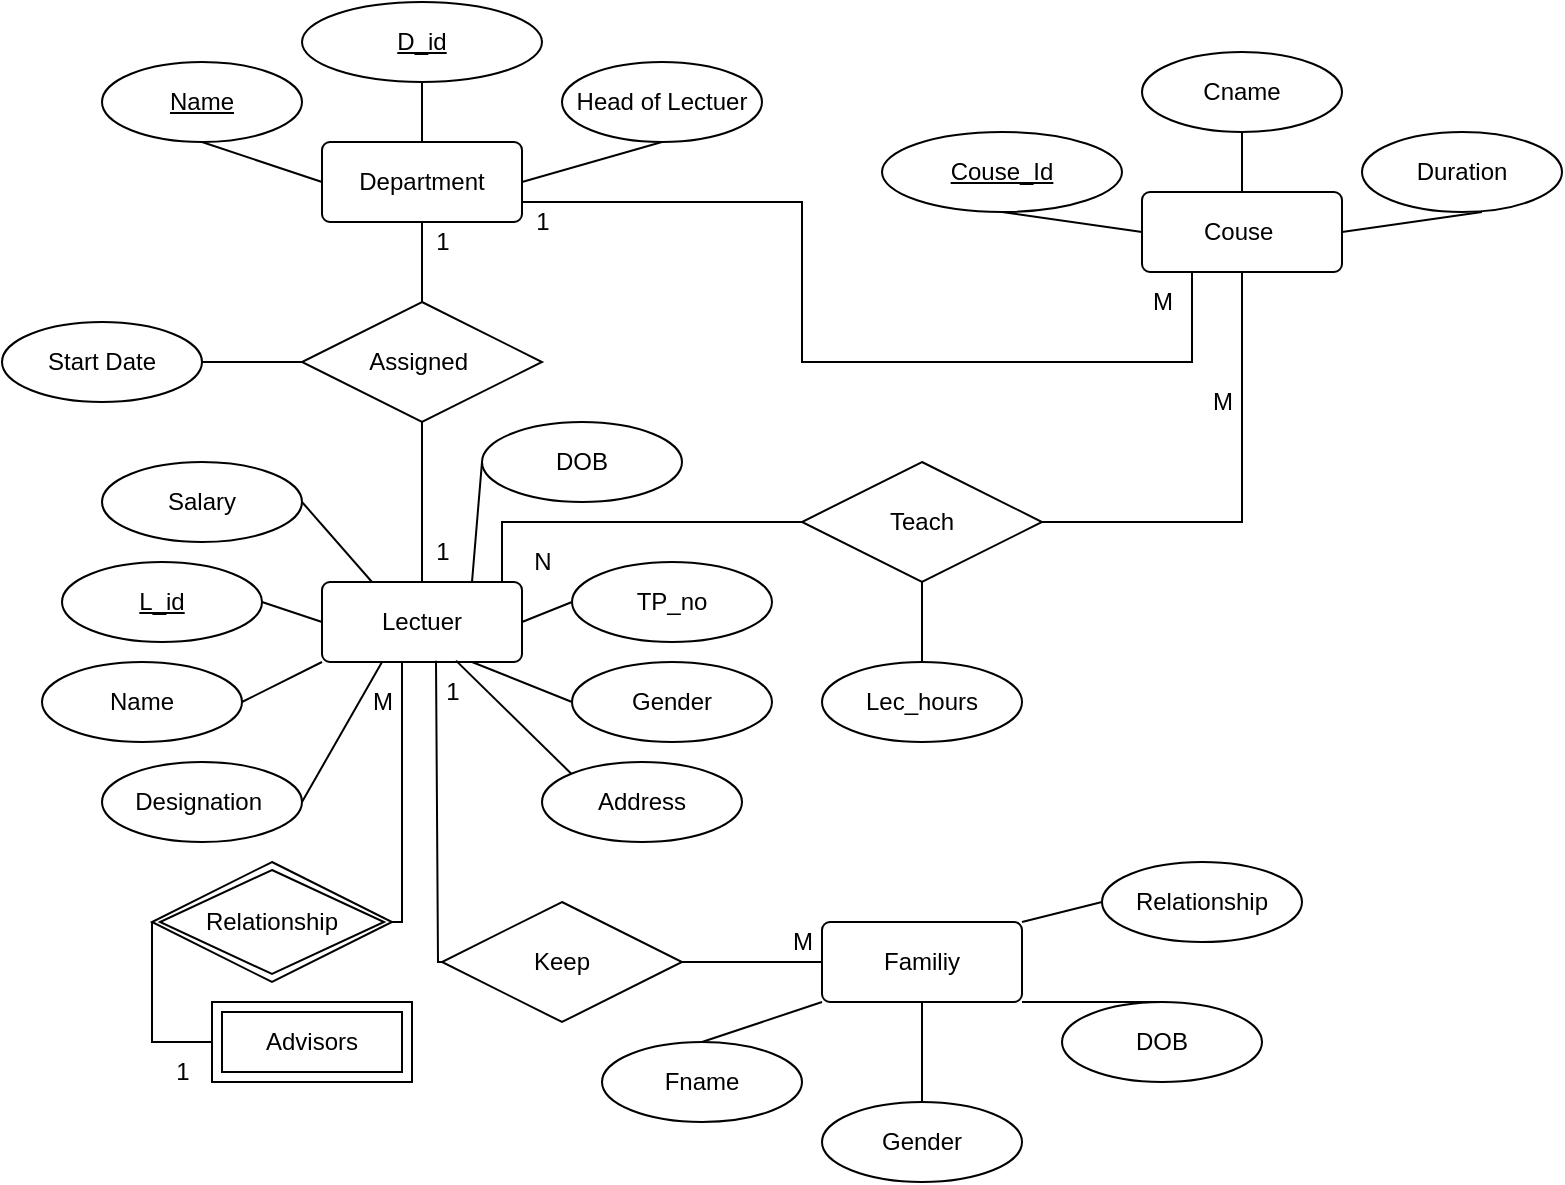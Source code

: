 <mxfile version="20.3.0" type="device"><diagram id="R2lEEEUBdFMjLlhIrx00" name="Page-1"><mxGraphModel dx="1715" dy="449" grid="1" gridSize="10" guides="1" tooltips="1" connect="1" arrows="1" fold="1" page="1" pageScale="1" pageWidth="850" pageHeight="1100" math="0" shadow="0" extFonts="Permanent Marker^https://fonts.googleapis.com/css?family=Permanent+Marker"><root><mxCell id="0"/><mxCell id="1" parent="0"/><mxCell id="vHwwhfxz5h0pLQk2qWdV-1" value="Department" style="rounded=1;arcSize=10;whiteSpace=wrap;html=1;align=center;" vertex="1" parent="1"><mxGeometry x="110" y="230" width="100" height="40" as="geometry"/></mxCell><mxCell id="vHwwhfxz5h0pLQk2qWdV-2" value="Couse&amp;nbsp;" style="rounded=1;arcSize=10;whiteSpace=wrap;html=1;align=center;" vertex="1" parent="1"><mxGeometry x="520" y="255" width="100" height="40" as="geometry"/></mxCell><mxCell id="vHwwhfxz5h0pLQk2qWdV-3" value="Lectuer" style="rounded=1;arcSize=10;whiteSpace=wrap;html=1;align=center;" vertex="1" parent="1"><mxGeometry x="110" y="450" width="100" height="40" as="geometry"/></mxCell><mxCell id="vHwwhfxz5h0pLQk2qWdV-4" value="Familiy" style="rounded=1;arcSize=10;whiteSpace=wrap;html=1;align=center;" vertex="1" parent="1"><mxGeometry x="360" y="620" width="100" height="40" as="geometry"/></mxCell><mxCell id="vHwwhfxz5h0pLQk2qWdV-6" value="Advisors" style="shape=ext;margin=3;double=1;whiteSpace=wrap;html=1;align=center;" vertex="1" parent="1"><mxGeometry x="55" y="660" width="100" height="40" as="geometry"/></mxCell><mxCell id="vHwwhfxz5h0pLQk2qWdV-7" value="Name" style="ellipse;whiteSpace=wrap;html=1;align=center;fontStyle=4;" vertex="1" parent="1"><mxGeometry y="190" width="100" height="40" as="geometry"/></mxCell><mxCell id="vHwwhfxz5h0pLQk2qWdV-8" value="D_id" style="ellipse;whiteSpace=wrap;html=1;align=center;fontStyle=4;" vertex="1" parent="1"><mxGeometry x="100" y="160" width="120" height="40" as="geometry"/></mxCell><mxCell id="vHwwhfxz5h0pLQk2qWdV-9" value="Head of Lectuer" style="ellipse;whiteSpace=wrap;html=1;align=center;" vertex="1" parent="1"><mxGeometry x="230" y="190" width="100" height="40" as="geometry"/></mxCell><mxCell id="vHwwhfxz5h0pLQk2qWdV-10" value="Couse_Id" style="ellipse;whiteSpace=wrap;html=1;align=center;fontStyle=4;" vertex="1" parent="1"><mxGeometry x="390" y="225" width="120" height="40" as="geometry"/></mxCell><mxCell id="vHwwhfxz5h0pLQk2qWdV-12" value="Cname" style="ellipse;whiteSpace=wrap;html=1;align=center;" vertex="1" parent="1"><mxGeometry x="520" y="185" width="100" height="40" as="geometry"/></mxCell><mxCell id="vHwwhfxz5h0pLQk2qWdV-13" value="Duration" style="ellipse;whiteSpace=wrap;html=1;align=center;" vertex="1" parent="1"><mxGeometry x="630" y="225" width="100" height="40" as="geometry"/></mxCell><mxCell id="vHwwhfxz5h0pLQk2qWdV-19" value="" style="endArrow=none;html=1;rounded=0;entryX=0;entryY=0.5;entryDx=0;entryDy=0;exitX=0.5;exitY=1;exitDx=0;exitDy=0;" edge="1" parent="1" source="vHwwhfxz5h0pLQk2qWdV-7" target="vHwwhfxz5h0pLQk2qWdV-1"><mxGeometry width="50" height="50" relative="1" as="geometry"><mxPoint x="50" y="290" as="sourcePoint"/><mxPoint x="100" y="240" as="targetPoint"/></mxGeometry></mxCell><mxCell id="vHwwhfxz5h0pLQk2qWdV-20" value="" style="endArrow=none;html=1;rounded=0;entryX=0.5;entryY=1;entryDx=0;entryDy=0;exitX=1;exitY=0.5;exitDx=0;exitDy=0;" edge="1" parent="1" source="vHwwhfxz5h0pLQk2qWdV-1" target="vHwwhfxz5h0pLQk2qWdV-9"><mxGeometry width="50" height="50" relative="1" as="geometry"><mxPoint x="350" y="290" as="sourcePoint"/><mxPoint x="400" y="240" as="targetPoint"/></mxGeometry></mxCell><mxCell id="vHwwhfxz5h0pLQk2qWdV-21" value="" style="endArrow=none;html=1;rounded=0;entryX=0.5;entryY=1;entryDx=0;entryDy=0;" edge="1" parent="1" source="vHwwhfxz5h0pLQk2qWdV-1" target="vHwwhfxz5h0pLQk2qWdV-8"><mxGeometry width="50" height="50" relative="1" as="geometry"><mxPoint x="350" y="290" as="sourcePoint"/><mxPoint x="400" y="240" as="targetPoint"/></mxGeometry></mxCell><mxCell id="vHwwhfxz5h0pLQk2qWdV-22" value="" style="endArrow=none;html=1;rounded=0;entryX=0.5;entryY=1;entryDx=0;entryDy=0;" edge="1" parent="1"><mxGeometry width="50" height="50" relative="1" as="geometry"><mxPoint x="620" y="275" as="sourcePoint"/><mxPoint x="690" y="265" as="targetPoint"/></mxGeometry></mxCell><mxCell id="vHwwhfxz5h0pLQk2qWdV-23" value="" style="endArrow=none;html=1;rounded=0;entryX=0.5;entryY=1;entryDx=0;entryDy=0;exitX=0.5;exitY=0;exitDx=0;exitDy=0;" edge="1" parent="1" source="vHwwhfxz5h0pLQk2qWdV-2" target="vHwwhfxz5h0pLQk2qWdV-12"><mxGeometry width="50" height="50" relative="1" as="geometry"><mxPoint x="570" y="245" as="sourcePoint"/><mxPoint x="350" y="275" as="targetPoint"/></mxGeometry></mxCell><mxCell id="vHwwhfxz5h0pLQk2qWdV-24" value="" style="endArrow=none;html=1;rounded=0;entryX=0.5;entryY=1;entryDx=0;entryDy=0;exitX=0;exitY=0.5;exitDx=0;exitDy=0;" edge="1" parent="1" source="vHwwhfxz5h0pLQk2qWdV-2" target="vHwwhfxz5h0pLQk2qWdV-10"><mxGeometry width="50" height="50" relative="1" as="geometry"><mxPoint x="310" y="335" as="sourcePoint"/><mxPoint x="360" y="285" as="targetPoint"/></mxGeometry></mxCell><mxCell id="vHwwhfxz5h0pLQk2qWdV-25" value="L_id" style="ellipse;whiteSpace=wrap;html=1;align=center;fontStyle=4;" vertex="1" parent="1"><mxGeometry x="-20" y="440" width="100" height="40" as="geometry"/></mxCell><mxCell id="vHwwhfxz5h0pLQk2qWdV-26" value="Name" style="ellipse;whiteSpace=wrap;html=1;align=center;" vertex="1" parent="1"><mxGeometry x="-30" y="490" width="100" height="40" as="geometry"/></mxCell><mxCell id="vHwwhfxz5h0pLQk2qWdV-27" value="Designation&amp;nbsp;" style="ellipse;whiteSpace=wrap;html=1;align=center;" vertex="1" parent="1"><mxGeometry y="540" width="100" height="40" as="geometry"/></mxCell><mxCell id="vHwwhfxz5h0pLQk2qWdV-28" value="Address" style="ellipse;whiteSpace=wrap;html=1;align=center;" vertex="1" parent="1"><mxGeometry x="220" y="540" width="100" height="40" as="geometry"/></mxCell><mxCell id="vHwwhfxz5h0pLQk2qWdV-29" value="Salary" style="ellipse;whiteSpace=wrap;html=1;align=center;" vertex="1" parent="1"><mxGeometry y="390" width="100" height="40" as="geometry"/></mxCell><mxCell id="vHwwhfxz5h0pLQk2qWdV-30" value="Gender" style="ellipse;whiteSpace=wrap;html=1;align=center;" vertex="1" parent="1"><mxGeometry x="235" y="490" width="100" height="40" as="geometry"/></mxCell><mxCell id="vHwwhfxz5h0pLQk2qWdV-31" value="TP_no" style="ellipse;whiteSpace=wrap;html=1;align=center;" vertex="1" parent="1"><mxGeometry x="235" y="440" width="100" height="40" as="geometry"/></mxCell><mxCell id="vHwwhfxz5h0pLQk2qWdV-32" value="DOB" style="ellipse;whiteSpace=wrap;html=1;align=center;" vertex="1" parent="1"><mxGeometry x="190" y="370" width="100" height="40" as="geometry"/></mxCell><mxCell id="vHwwhfxz5h0pLQk2qWdV-33" value="" style="endArrow=none;html=1;rounded=0;entryX=0;entryY=0.5;entryDx=0;entryDy=0;exitX=0.75;exitY=0;exitDx=0;exitDy=0;" edge="1" parent="1" source="vHwwhfxz5h0pLQk2qWdV-3" target="vHwwhfxz5h0pLQk2qWdV-32"><mxGeometry width="50" height="50" relative="1" as="geometry"><mxPoint x="350" y="510" as="sourcePoint"/><mxPoint x="400" y="460" as="targetPoint"/></mxGeometry></mxCell><mxCell id="vHwwhfxz5h0pLQk2qWdV-34" value="" style="endArrow=none;html=1;rounded=0;entryX=1;entryY=0.5;entryDx=0;entryDy=0;exitX=0.25;exitY=0;exitDx=0;exitDy=0;" edge="1" parent="1" source="vHwwhfxz5h0pLQk2qWdV-3" target="vHwwhfxz5h0pLQk2qWdV-29"><mxGeometry width="50" height="50" relative="1" as="geometry"><mxPoint x="360" y="520" as="sourcePoint"/><mxPoint x="410" y="470" as="targetPoint"/></mxGeometry></mxCell><mxCell id="vHwwhfxz5h0pLQk2qWdV-35" value="" style="endArrow=none;html=1;rounded=0;entryX=0;entryY=0.5;entryDx=0;entryDy=0;exitX=1;exitY=0.5;exitDx=0;exitDy=0;" edge="1" parent="1" source="vHwwhfxz5h0pLQk2qWdV-3" target="vHwwhfxz5h0pLQk2qWdV-31"><mxGeometry width="50" height="50" relative="1" as="geometry"><mxPoint x="370" y="530" as="sourcePoint"/><mxPoint x="420" y="480" as="targetPoint"/></mxGeometry></mxCell><mxCell id="vHwwhfxz5h0pLQk2qWdV-36" value="" style="endArrow=none;html=1;rounded=0;entryX=0;entryY=0.5;entryDx=0;entryDy=0;exitX=0.75;exitY=1;exitDx=0;exitDy=0;" edge="1" parent="1" source="vHwwhfxz5h0pLQk2qWdV-3" target="vHwwhfxz5h0pLQk2qWdV-30"><mxGeometry width="50" height="50" relative="1" as="geometry"><mxPoint x="380" y="540" as="sourcePoint"/><mxPoint x="430" y="490" as="targetPoint"/></mxGeometry></mxCell><mxCell id="vHwwhfxz5h0pLQk2qWdV-37" value="" style="endArrow=none;html=1;rounded=0;entryX=0;entryY=0;entryDx=0;entryDy=0;exitX=0.67;exitY=0.983;exitDx=0;exitDy=0;exitPerimeter=0;" edge="1" parent="1" source="vHwwhfxz5h0pLQk2qWdV-3" target="vHwwhfxz5h0pLQk2qWdV-28"><mxGeometry width="50" height="50" relative="1" as="geometry"><mxPoint x="390" y="550" as="sourcePoint"/><mxPoint x="440" y="500" as="targetPoint"/></mxGeometry></mxCell><mxCell id="vHwwhfxz5h0pLQk2qWdV-38" value="" style="endArrow=none;html=1;rounded=0;entryX=1;entryY=0.5;entryDx=0;entryDy=0;" edge="1" parent="1" target="vHwwhfxz5h0pLQk2qWdV-27"><mxGeometry width="50" height="50" relative="1" as="geometry"><mxPoint x="140" y="490" as="sourcePoint"/><mxPoint x="450" y="510" as="targetPoint"/></mxGeometry></mxCell><mxCell id="vHwwhfxz5h0pLQk2qWdV-39" value="" style="endArrow=none;html=1;rounded=0;entryX=1;entryY=0.5;entryDx=0;entryDy=0;exitX=0;exitY=1;exitDx=0;exitDy=0;" edge="1" parent="1" source="vHwwhfxz5h0pLQk2qWdV-3" target="vHwwhfxz5h0pLQk2qWdV-26"><mxGeometry width="50" height="50" relative="1" as="geometry"><mxPoint x="350" y="510" as="sourcePoint"/><mxPoint x="400" y="460" as="targetPoint"/></mxGeometry></mxCell><mxCell id="vHwwhfxz5h0pLQk2qWdV-40" value="" style="endArrow=none;html=1;rounded=0;entryX=1;entryY=0.5;entryDx=0;entryDy=0;exitX=0;exitY=0.5;exitDx=0;exitDy=0;" edge="1" parent="1" source="vHwwhfxz5h0pLQk2qWdV-3" target="vHwwhfxz5h0pLQk2qWdV-25"><mxGeometry width="50" height="50" relative="1" as="geometry"><mxPoint x="350" y="510" as="sourcePoint"/><mxPoint x="400" y="460" as="targetPoint"/></mxGeometry></mxCell><mxCell id="vHwwhfxz5h0pLQk2qWdV-41" value="Assigned&amp;nbsp;" style="shape=rhombus;perimeter=rhombusPerimeter;whiteSpace=wrap;html=1;align=center;" vertex="1" parent="1"><mxGeometry x="100" y="310" width="120" height="60" as="geometry"/></mxCell><mxCell id="vHwwhfxz5h0pLQk2qWdV-42" value="" style="endArrow=none;html=1;rounded=0;entryX=0.5;entryY=1;entryDx=0;entryDy=0;exitX=0.5;exitY=0;exitDx=0;exitDy=0;" edge="1" parent="1" source="vHwwhfxz5h0pLQk2qWdV-41" target="vHwwhfxz5h0pLQk2qWdV-1"><mxGeometry width="50" height="50" relative="1" as="geometry"><mxPoint x="350" y="460" as="sourcePoint"/><mxPoint x="400" y="410" as="targetPoint"/></mxGeometry></mxCell><mxCell id="vHwwhfxz5h0pLQk2qWdV-43" value="" style="endArrow=none;html=1;rounded=0;entryX=0.5;entryY=1;entryDx=0;entryDy=0;exitX=0.5;exitY=0;exitDx=0;exitDy=0;" edge="1" parent="1" source="vHwwhfxz5h0pLQk2qWdV-3" target="vHwwhfxz5h0pLQk2qWdV-41"><mxGeometry width="50" height="50" relative="1" as="geometry"><mxPoint x="355" y="460" as="sourcePoint"/><mxPoint x="165" y="370" as="targetPoint"/></mxGeometry></mxCell><mxCell id="vHwwhfxz5h0pLQk2qWdV-44" value="1" style="text;html=1;align=center;verticalAlign=middle;resizable=0;points=[];autosize=1;strokeColor=none;fillColor=none;" vertex="1" parent="1"><mxGeometry x="155" y="265" width="30" height="30" as="geometry"/></mxCell><mxCell id="vHwwhfxz5h0pLQk2qWdV-45" value="1" style="text;html=1;align=center;verticalAlign=middle;resizable=0;points=[];autosize=1;strokeColor=none;fillColor=none;" vertex="1" parent="1"><mxGeometry x="155" y="420" width="30" height="30" as="geometry"/></mxCell><mxCell id="vHwwhfxz5h0pLQk2qWdV-47" value="Start Date" style="ellipse;whiteSpace=wrap;html=1;align=center;" vertex="1" parent="1"><mxGeometry x="-50" y="320" width="100" height="40" as="geometry"/></mxCell><mxCell id="vHwwhfxz5h0pLQk2qWdV-48" value="" style="endArrow=none;html=1;rounded=0;entryX=0;entryY=0.5;entryDx=0;entryDy=0;exitX=1;exitY=0.5;exitDx=0;exitDy=0;" edge="1" parent="1" source="vHwwhfxz5h0pLQk2qWdV-47" target="vHwwhfxz5h0pLQk2qWdV-41"><mxGeometry width="50" height="50" relative="1" as="geometry"><mxPoint x="350" y="430" as="sourcePoint"/><mxPoint x="400" y="380" as="targetPoint"/></mxGeometry></mxCell><mxCell id="vHwwhfxz5h0pLQk2qWdV-49" value="" style="endArrow=none;html=1;rounded=0;entryX=0.5;entryY=1;entryDx=0;entryDy=0;startArrow=none;" edge="1" parent="1" target="vHwwhfxz5h0pLQk2qWdV-2"><mxGeometry width="50" height="50" relative="1" as="geometry"><mxPoint x="200" y="450" as="sourcePoint"/><mxPoint x="400" y="470" as="targetPoint"/><Array as="points"><mxPoint x="200" y="420"/><mxPoint x="570" y="420"/></Array></mxGeometry></mxCell><mxCell id="vHwwhfxz5h0pLQk2qWdV-50" value="Teach" style="shape=rhombus;perimeter=rhombusPerimeter;whiteSpace=wrap;html=1;align=center;" vertex="1" parent="1"><mxGeometry x="350" y="390" width="120" height="60" as="geometry"/></mxCell><mxCell id="vHwwhfxz5h0pLQk2qWdV-52" value="M" style="text;html=1;align=center;verticalAlign=middle;resizable=0;points=[];autosize=1;strokeColor=none;fillColor=none;" vertex="1" parent="1"><mxGeometry x="545" y="345" width="30" height="30" as="geometry"/></mxCell><mxCell id="vHwwhfxz5h0pLQk2qWdV-53" value="N" style="text;html=1;align=center;verticalAlign=middle;resizable=0;points=[];autosize=1;strokeColor=none;fillColor=none;" vertex="1" parent="1"><mxGeometry x="205" y="425" width="30" height="30" as="geometry"/></mxCell><mxCell id="vHwwhfxz5h0pLQk2qWdV-54" value="Lec_hours" style="ellipse;whiteSpace=wrap;html=1;align=center;" vertex="1" parent="1"><mxGeometry x="360" y="490" width="100" height="40" as="geometry"/></mxCell><mxCell id="vHwwhfxz5h0pLQk2qWdV-55" value="" style="endArrow=none;html=1;rounded=0;entryX=0.5;entryY=0;entryDx=0;entryDy=0;exitX=0.5;exitY=1;exitDx=0;exitDy=0;" edge="1" parent="1" source="vHwwhfxz5h0pLQk2qWdV-50" target="vHwwhfxz5h0pLQk2qWdV-54"><mxGeometry width="50" height="50" relative="1" as="geometry"><mxPoint x="350" y="600" as="sourcePoint"/><mxPoint x="400" y="550" as="targetPoint"/></mxGeometry></mxCell><mxCell id="vHwwhfxz5h0pLQk2qWdV-56" value="" style="endArrow=none;html=1;rounded=0;entryX=1;entryY=0.75;entryDx=0;entryDy=0;exitX=0.25;exitY=1;exitDx=0;exitDy=0;" edge="1" parent="1" source="vHwwhfxz5h0pLQk2qWdV-2" target="vHwwhfxz5h0pLQk2qWdV-1"><mxGeometry width="50" height="50" relative="1" as="geometry"><mxPoint x="550" y="340" as="sourcePoint"/><mxPoint x="400" y="300" as="targetPoint"/><Array as="points"><mxPoint x="545" y="340"/><mxPoint x="350" y="340"/><mxPoint x="350" y="260"/></Array></mxGeometry></mxCell><mxCell id="vHwwhfxz5h0pLQk2qWdV-58" value="1" style="text;html=1;align=center;verticalAlign=middle;resizable=0;points=[];autosize=1;strokeColor=none;fillColor=none;" vertex="1" parent="1"><mxGeometry x="205" y="255" width="30" height="30" as="geometry"/></mxCell><mxCell id="vHwwhfxz5h0pLQk2qWdV-59" value="M" style="text;html=1;align=center;verticalAlign=middle;resizable=0;points=[];autosize=1;strokeColor=none;fillColor=none;" vertex="1" parent="1"><mxGeometry x="515" y="295" width="30" height="30" as="geometry"/></mxCell><mxCell id="vHwwhfxz5h0pLQk2qWdV-60" style="edgeStyle=orthogonalEdgeStyle;rounded=0;orthogonalLoop=1;jettySize=auto;html=1;exitX=0.5;exitY=1;exitDx=0;exitDy=0;" edge="1" parent="1" source="vHwwhfxz5h0pLQk2qWdV-27" target="vHwwhfxz5h0pLQk2qWdV-27"><mxGeometry relative="1" as="geometry"/></mxCell><mxCell id="vHwwhfxz5h0pLQk2qWdV-61" value="" style="endArrow=none;html=1;rounded=0;exitX=1;exitY=0.5;exitDx=0;exitDy=0;" edge="1" parent="1" source="vHwwhfxz5h0pLQk2qWdV-62"><mxGeometry width="50" height="50" relative="1" as="geometry"><mxPoint x="350" y="600" as="sourcePoint"/><mxPoint x="150" y="490" as="targetPoint"/><Array as="points"><mxPoint x="150" y="620"/><mxPoint x="150" y="600"/></Array></mxGeometry></mxCell><mxCell id="vHwwhfxz5h0pLQk2qWdV-62" value="Relationship" style="shape=rhombus;double=1;perimeter=rhombusPerimeter;whiteSpace=wrap;html=1;align=center;" vertex="1" parent="1"><mxGeometry x="25" y="590" width="120" height="60" as="geometry"/></mxCell><mxCell id="vHwwhfxz5h0pLQk2qWdV-63" value="" style="endArrow=none;html=1;rounded=0;entryX=0;entryY=0.5;entryDx=0;entryDy=0;exitX=0;exitY=0.5;exitDx=0;exitDy=0;" edge="1" parent="1" source="vHwwhfxz5h0pLQk2qWdV-6" target="vHwwhfxz5h0pLQk2qWdV-62"><mxGeometry width="50" height="50" relative="1" as="geometry"><mxPoint x="350" y="600" as="sourcePoint"/><mxPoint x="400" y="550" as="targetPoint"/><Array as="points"><mxPoint x="25" y="680"/></Array></mxGeometry></mxCell><mxCell id="vHwwhfxz5h0pLQk2qWdV-64" value="M" style="text;html=1;align=center;verticalAlign=middle;resizable=0;points=[];autosize=1;strokeColor=none;fillColor=none;" vertex="1" parent="1"><mxGeometry x="125" y="495" width="30" height="30" as="geometry"/></mxCell><mxCell id="vHwwhfxz5h0pLQk2qWdV-65" value="1" style="text;html=1;align=center;verticalAlign=middle;resizable=0;points=[];autosize=1;strokeColor=none;fillColor=none;" vertex="1" parent="1"><mxGeometry x="25" y="680" width="30" height="30" as="geometry"/></mxCell><mxCell id="vHwwhfxz5h0pLQk2qWdV-67" value="" style="endArrow=none;html=1;rounded=0;entryX=0.57;entryY=0.983;entryDx=0;entryDy=0;entryPerimeter=0;exitX=0;exitY=0.5;exitDx=0;exitDy=0;" edge="1" parent="1" source="vHwwhfxz5h0pLQk2qWdV-4" target="vHwwhfxz5h0pLQk2qWdV-3"><mxGeometry width="50" height="50" relative="1" as="geometry"><mxPoint x="350" y="600" as="sourcePoint"/><mxPoint x="400" y="550" as="targetPoint"/><Array as="points"><mxPoint x="168" y="640"/></Array></mxGeometry></mxCell><mxCell id="vHwwhfxz5h0pLQk2qWdV-68" value="Keep" style="shape=rhombus;perimeter=rhombusPerimeter;whiteSpace=wrap;html=1;align=center;" vertex="1" parent="1"><mxGeometry x="170" y="610" width="120" height="60" as="geometry"/></mxCell><mxCell id="vHwwhfxz5h0pLQk2qWdV-69" value="1" style="text;html=1;align=center;verticalAlign=middle;resizable=0;points=[];autosize=1;strokeColor=none;fillColor=none;" vertex="1" parent="1"><mxGeometry x="160" y="490" width="30" height="30" as="geometry"/></mxCell><mxCell id="vHwwhfxz5h0pLQk2qWdV-71" value="M" style="text;html=1;align=center;verticalAlign=middle;resizable=0;points=[];autosize=1;strokeColor=none;fillColor=none;" vertex="1" parent="1"><mxGeometry x="335" y="615" width="30" height="30" as="geometry"/></mxCell><mxCell id="vHwwhfxz5h0pLQk2qWdV-72" value="Fname" style="ellipse;whiteSpace=wrap;html=1;align=center;" vertex="1" parent="1"><mxGeometry x="250" y="680" width="100" height="40" as="geometry"/></mxCell><mxCell id="vHwwhfxz5h0pLQk2qWdV-73" value="Gender" style="ellipse;whiteSpace=wrap;html=1;align=center;" vertex="1" parent="1"><mxGeometry x="360" y="710" width="100" height="40" as="geometry"/></mxCell><mxCell id="vHwwhfxz5h0pLQk2qWdV-74" value="DOB" style="ellipse;whiteSpace=wrap;html=1;align=center;" vertex="1" parent="1"><mxGeometry x="480" y="660" width="100" height="40" as="geometry"/></mxCell><mxCell id="vHwwhfxz5h0pLQk2qWdV-75" value="Relationship" style="ellipse;whiteSpace=wrap;html=1;align=center;" vertex="1" parent="1"><mxGeometry x="500" y="590" width="100" height="40" as="geometry"/></mxCell><mxCell id="vHwwhfxz5h0pLQk2qWdV-76" value="" style="endArrow=none;html=1;rounded=0;entryX=0;entryY=1;entryDx=0;entryDy=0;exitX=0.5;exitY=0;exitDx=0;exitDy=0;" edge="1" parent="1" source="vHwwhfxz5h0pLQk2qWdV-72" target="vHwwhfxz5h0pLQk2qWdV-4"><mxGeometry width="50" height="50" relative="1" as="geometry"><mxPoint x="350" y="680" as="sourcePoint"/><mxPoint x="400" y="630" as="targetPoint"/></mxGeometry></mxCell><mxCell id="vHwwhfxz5h0pLQk2qWdV-78" value="" style="endArrow=none;html=1;rounded=0;entryX=0;entryY=0.5;entryDx=0;entryDy=0;exitX=1;exitY=0;exitDx=0;exitDy=0;" edge="1" parent="1" source="vHwwhfxz5h0pLQk2qWdV-4" target="vHwwhfxz5h0pLQk2qWdV-75"><mxGeometry width="50" height="50" relative="1" as="geometry"><mxPoint x="360" y="690" as="sourcePoint"/><mxPoint x="410" y="640" as="targetPoint"/></mxGeometry></mxCell><mxCell id="vHwwhfxz5h0pLQk2qWdV-79" value="" style="endArrow=none;html=1;rounded=0;exitX=0.5;exitY=0;exitDx=0;exitDy=0;" edge="1" parent="1" source="vHwwhfxz5h0pLQk2qWdV-74"><mxGeometry width="50" height="50" relative="1" as="geometry"><mxPoint x="370" y="700" as="sourcePoint"/><mxPoint x="460" y="660" as="targetPoint"/></mxGeometry></mxCell><mxCell id="vHwwhfxz5h0pLQk2qWdV-80" value="" style="endArrow=none;html=1;rounded=0;entryX=0.5;entryY=1;entryDx=0;entryDy=0;" edge="1" parent="1" source="vHwwhfxz5h0pLQk2qWdV-73" target="vHwwhfxz5h0pLQk2qWdV-4"><mxGeometry width="50" height="50" relative="1" as="geometry"><mxPoint x="380" y="710" as="sourcePoint"/><mxPoint x="430" y="660" as="targetPoint"/></mxGeometry></mxCell></root></mxGraphModel></diagram></mxfile>
